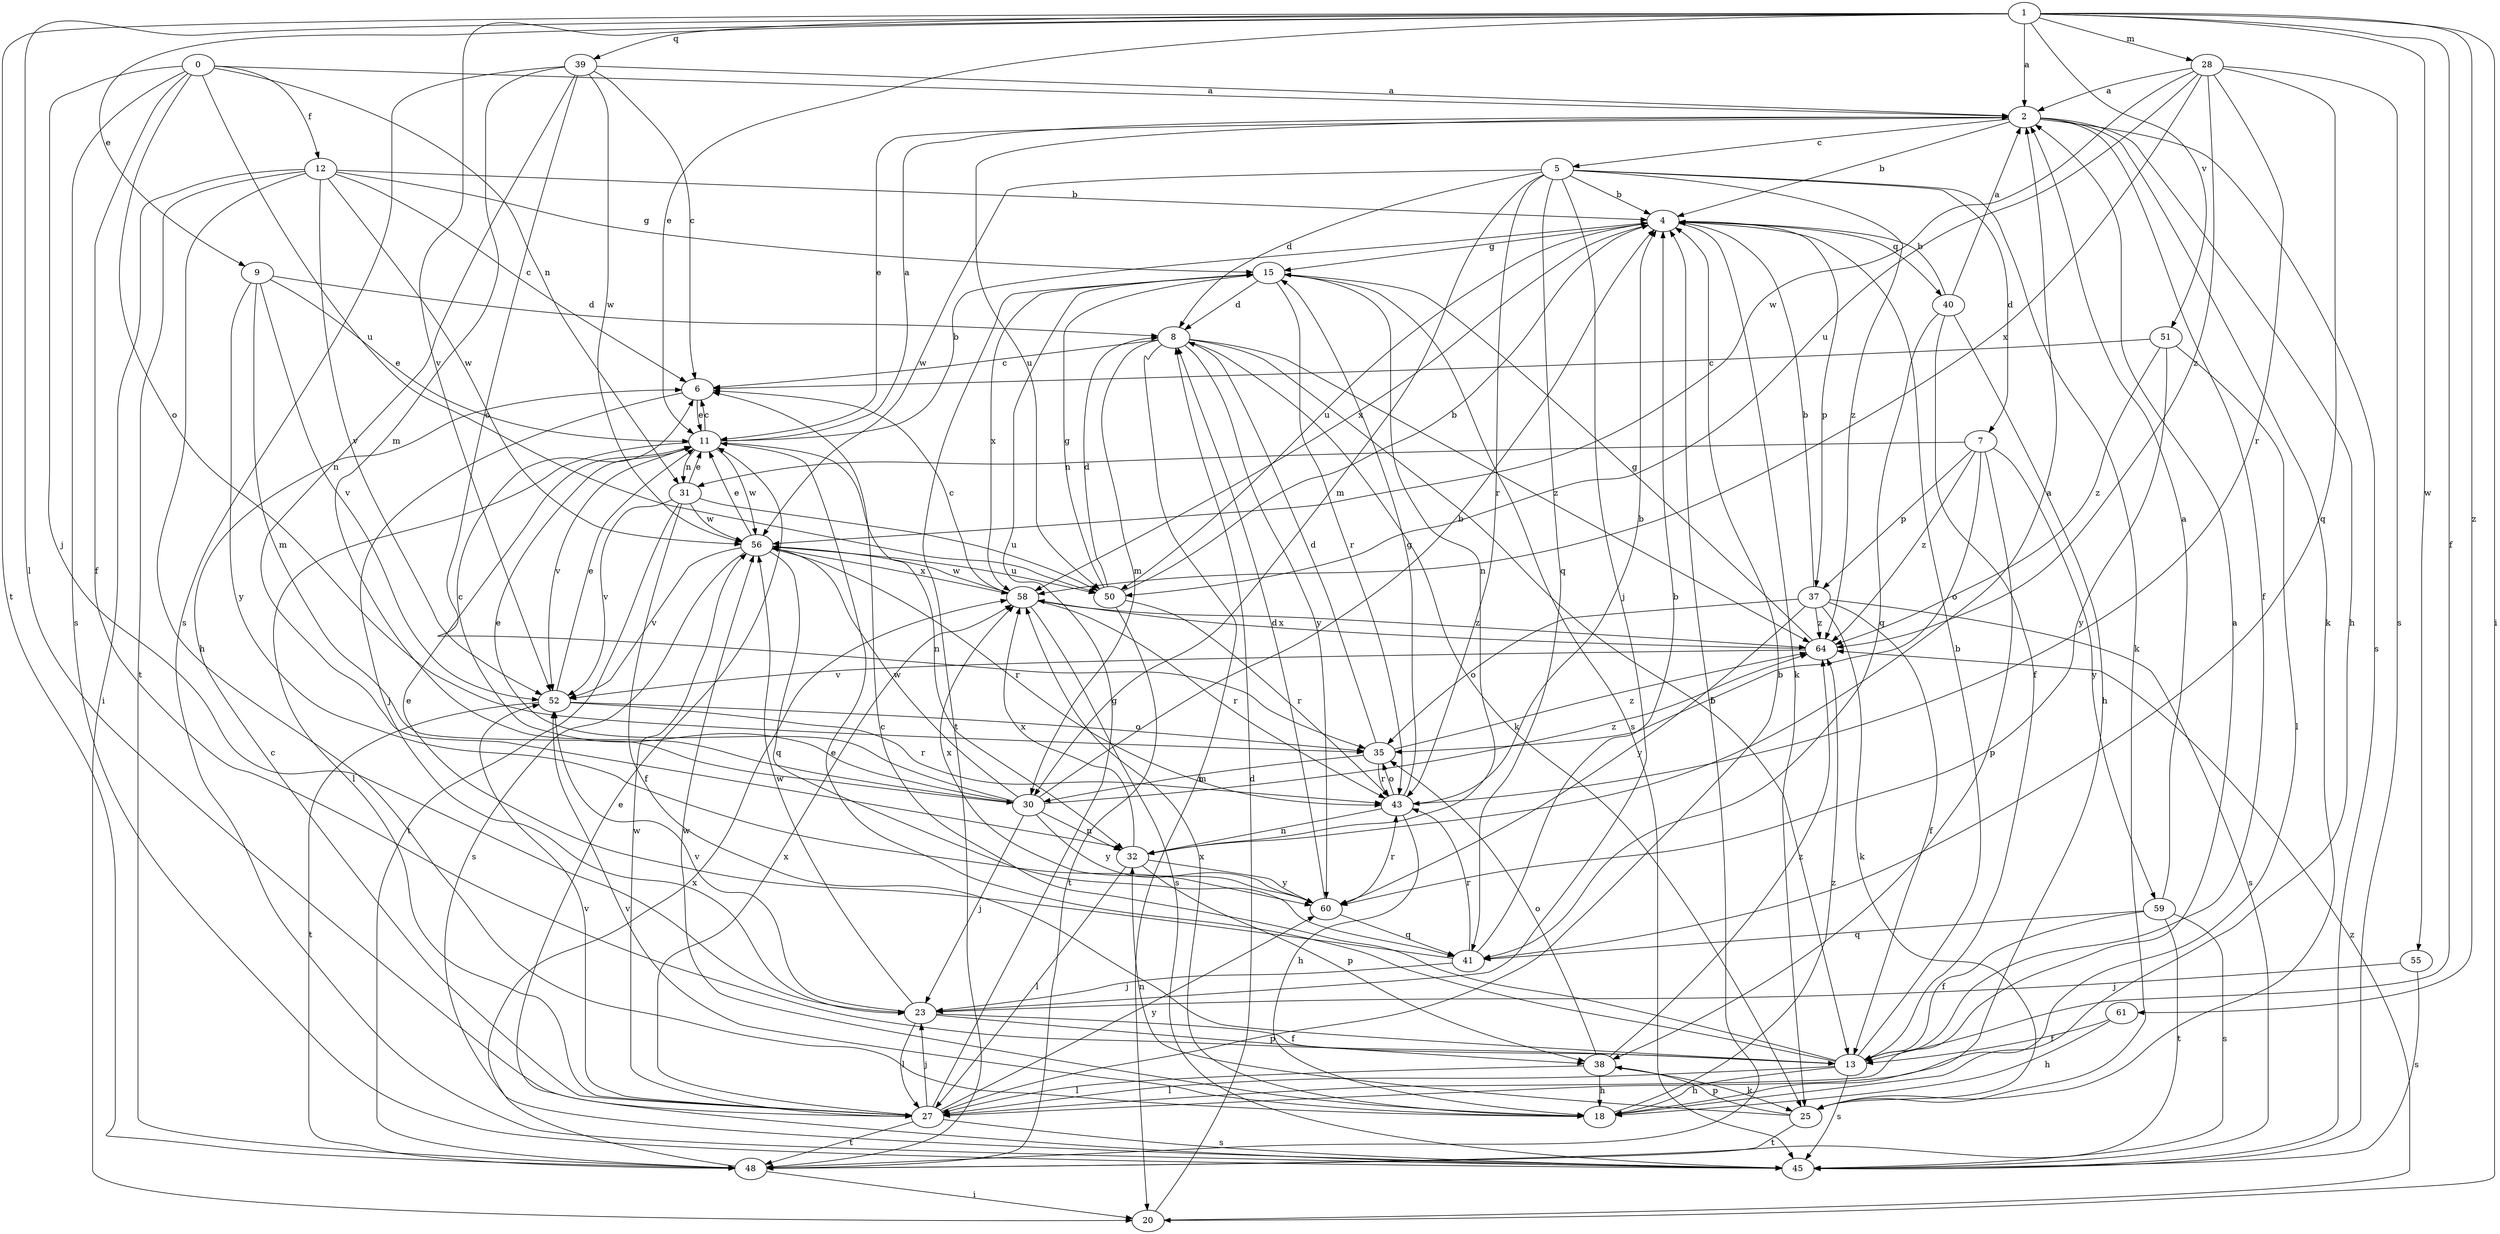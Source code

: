 strict digraph  {
0;
1;
2;
4;
5;
6;
7;
8;
9;
11;
12;
13;
15;
18;
20;
23;
25;
27;
28;
30;
31;
32;
35;
37;
38;
39;
40;
41;
43;
45;
48;
50;
51;
52;
55;
56;
58;
59;
60;
61;
64;
0 -> 2  [label=a];
0 -> 12  [label=f];
0 -> 13  [label=f];
0 -> 23  [label=j];
0 -> 31  [label=n];
0 -> 35  [label=o];
0 -> 45  [label=s];
0 -> 50  [label=u];
1 -> 2  [label=a];
1 -> 9  [label=e];
1 -> 11  [label=e];
1 -> 13  [label=f];
1 -> 20  [label=i];
1 -> 27  [label=l];
1 -> 28  [label=m];
1 -> 39  [label=q];
1 -> 48  [label=t];
1 -> 51  [label=v];
1 -> 52  [label=v];
1 -> 55  [label=w];
1 -> 61  [label=z];
2 -> 4  [label=b];
2 -> 5  [label=c];
2 -> 11  [label=e];
2 -> 13  [label=f];
2 -> 18  [label=h];
2 -> 25  [label=k];
2 -> 45  [label=s];
2 -> 50  [label=u];
4 -> 15  [label=g];
4 -> 25  [label=k];
4 -> 37  [label=p];
4 -> 40  [label=q];
4 -> 50  [label=u];
4 -> 58  [label=x];
5 -> 4  [label=b];
5 -> 7  [label=d];
5 -> 8  [label=d];
5 -> 23  [label=j];
5 -> 25  [label=k];
5 -> 30  [label=m];
5 -> 41  [label=q];
5 -> 43  [label=r];
5 -> 56  [label=w];
5 -> 64  [label=z];
6 -> 11  [label=e];
6 -> 23  [label=j];
7 -> 31  [label=n];
7 -> 35  [label=o];
7 -> 37  [label=p];
7 -> 38  [label=p];
7 -> 59  [label=y];
7 -> 64  [label=z];
8 -> 6  [label=c];
8 -> 13  [label=f];
8 -> 20  [label=i];
8 -> 25  [label=k];
8 -> 30  [label=m];
8 -> 60  [label=y];
8 -> 64  [label=z];
9 -> 8  [label=d];
9 -> 11  [label=e];
9 -> 30  [label=m];
9 -> 52  [label=v];
9 -> 60  [label=y];
11 -> 2  [label=a];
11 -> 4  [label=b];
11 -> 6  [label=c];
11 -> 27  [label=l];
11 -> 31  [label=n];
11 -> 32  [label=n];
11 -> 52  [label=v];
11 -> 56  [label=w];
12 -> 4  [label=b];
12 -> 6  [label=c];
12 -> 15  [label=g];
12 -> 18  [label=h];
12 -> 20  [label=i];
12 -> 48  [label=t];
12 -> 52  [label=v];
12 -> 56  [label=w];
13 -> 4  [label=b];
13 -> 6  [label=c];
13 -> 11  [label=e];
13 -> 18  [label=h];
13 -> 27  [label=l];
13 -> 45  [label=s];
15 -> 8  [label=d];
15 -> 32  [label=n];
15 -> 43  [label=r];
15 -> 45  [label=s];
15 -> 48  [label=t];
15 -> 58  [label=x];
18 -> 52  [label=v];
18 -> 56  [label=w];
18 -> 58  [label=x];
18 -> 64  [label=z];
20 -> 8  [label=d];
20 -> 64  [label=z];
23 -> 13  [label=f];
23 -> 27  [label=l];
23 -> 38  [label=p];
23 -> 52  [label=v];
23 -> 56  [label=w];
25 -> 32  [label=n];
25 -> 38  [label=p];
25 -> 48  [label=t];
27 -> 2  [label=a];
27 -> 4  [label=b];
27 -> 6  [label=c];
27 -> 15  [label=g];
27 -> 23  [label=j];
27 -> 45  [label=s];
27 -> 48  [label=t];
27 -> 52  [label=v];
27 -> 56  [label=w];
27 -> 58  [label=x];
27 -> 60  [label=y];
28 -> 2  [label=a];
28 -> 41  [label=q];
28 -> 43  [label=r];
28 -> 45  [label=s];
28 -> 50  [label=u];
28 -> 56  [label=w];
28 -> 58  [label=x];
28 -> 64  [label=z];
30 -> 4  [label=b];
30 -> 6  [label=c];
30 -> 11  [label=e];
30 -> 23  [label=j];
30 -> 32  [label=n];
30 -> 56  [label=w];
30 -> 60  [label=y];
30 -> 64  [label=z];
31 -> 11  [label=e];
31 -> 13  [label=f];
31 -> 48  [label=t];
31 -> 50  [label=u];
31 -> 52  [label=v];
31 -> 56  [label=w];
32 -> 2  [label=a];
32 -> 27  [label=l];
32 -> 38  [label=p];
32 -> 58  [label=x];
32 -> 60  [label=y];
35 -> 8  [label=d];
35 -> 30  [label=m];
35 -> 43  [label=r];
35 -> 64  [label=z];
37 -> 4  [label=b];
37 -> 13  [label=f];
37 -> 25  [label=k];
37 -> 35  [label=o];
37 -> 45  [label=s];
37 -> 60  [label=y];
37 -> 64  [label=z];
38 -> 18  [label=h];
38 -> 25  [label=k];
38 -> 27  [label=l];
38 -> 35  [label=o];
38 -> 64  [label=z];
39 -> 2  [label=a];
39 -> 6  [label=c];
39 -> 30  [label=m];
39 -> 32  [label=n];
39 -> 35  [label=o];
39 -> 45  [label=s];
39 -> 56  [label=w];
40 -> 2  [label=a];
40 -> 4  [label=b];
40 -> 13  [label=f];
40 -> 18  [label=h];
40 -> 41  [label=q];
41 -> 4  [label=b];
41 -> 11  [label=e];
41 -> 23  [label=j];
41 -> 43  [label=r];
43 -> 4  [label=b];
43 -> 15  [label=g];
43 -> 18  [label=h];
43 -> 32  [label=n];
43 -> 35  [label=o];
45 -> 11  [label=e];
48 -> 4  [label=b];
48 -> 20  [label=i];
48 -> 58  [label=x];
50 -> 4  [label=b];
50 -> 8  [label=d];
50 -> 15  [label=g];
50 -> 43  [label=r];
50 -> 48  [label=t];
51 -> 6  [label=c];
51 -> 27  [label=l];
51 -> 60  [label=y];
51 -> 64  [label=z];
52 -> 11  [label=e];
52 -> 35  [label=o];
52 -> 43  [label=r];
52 -> 48  [label=t];
55 -> 23  [label=j];
55 -> 45  [label=s];
56 -> 11  [label=e];
56 -> 41  [label=q];
56 -> 43  [label=r];
56 -> 45  [label=s];
56 -> 50  [label=u];
56 -> 52  [label=v];
56 -> 58  [label=x];
58 -> 6  [label=c];
58 -> 43  [label=r];
58 -> 45  [label=s];
58 -> 56  [label=w];
58 -> 64  [label=z];
59 -> 2  [label=a];
59 -> 13  [label=f];
59 -> 41  [label=q];
59 -> 45  [label=s];
59 -> 48  [label=t];
60 -> 8  [label=d];
60 -> 41  [label=q];
60 -> 43  [label=r];
60 -> 58  [label=x];
61 -> 13  [label=f];
61 -> 18  [label=h];
64 -> 15  [label=g];
64 -> 52  [label=v];
64 -> 58  [label=x];
}

